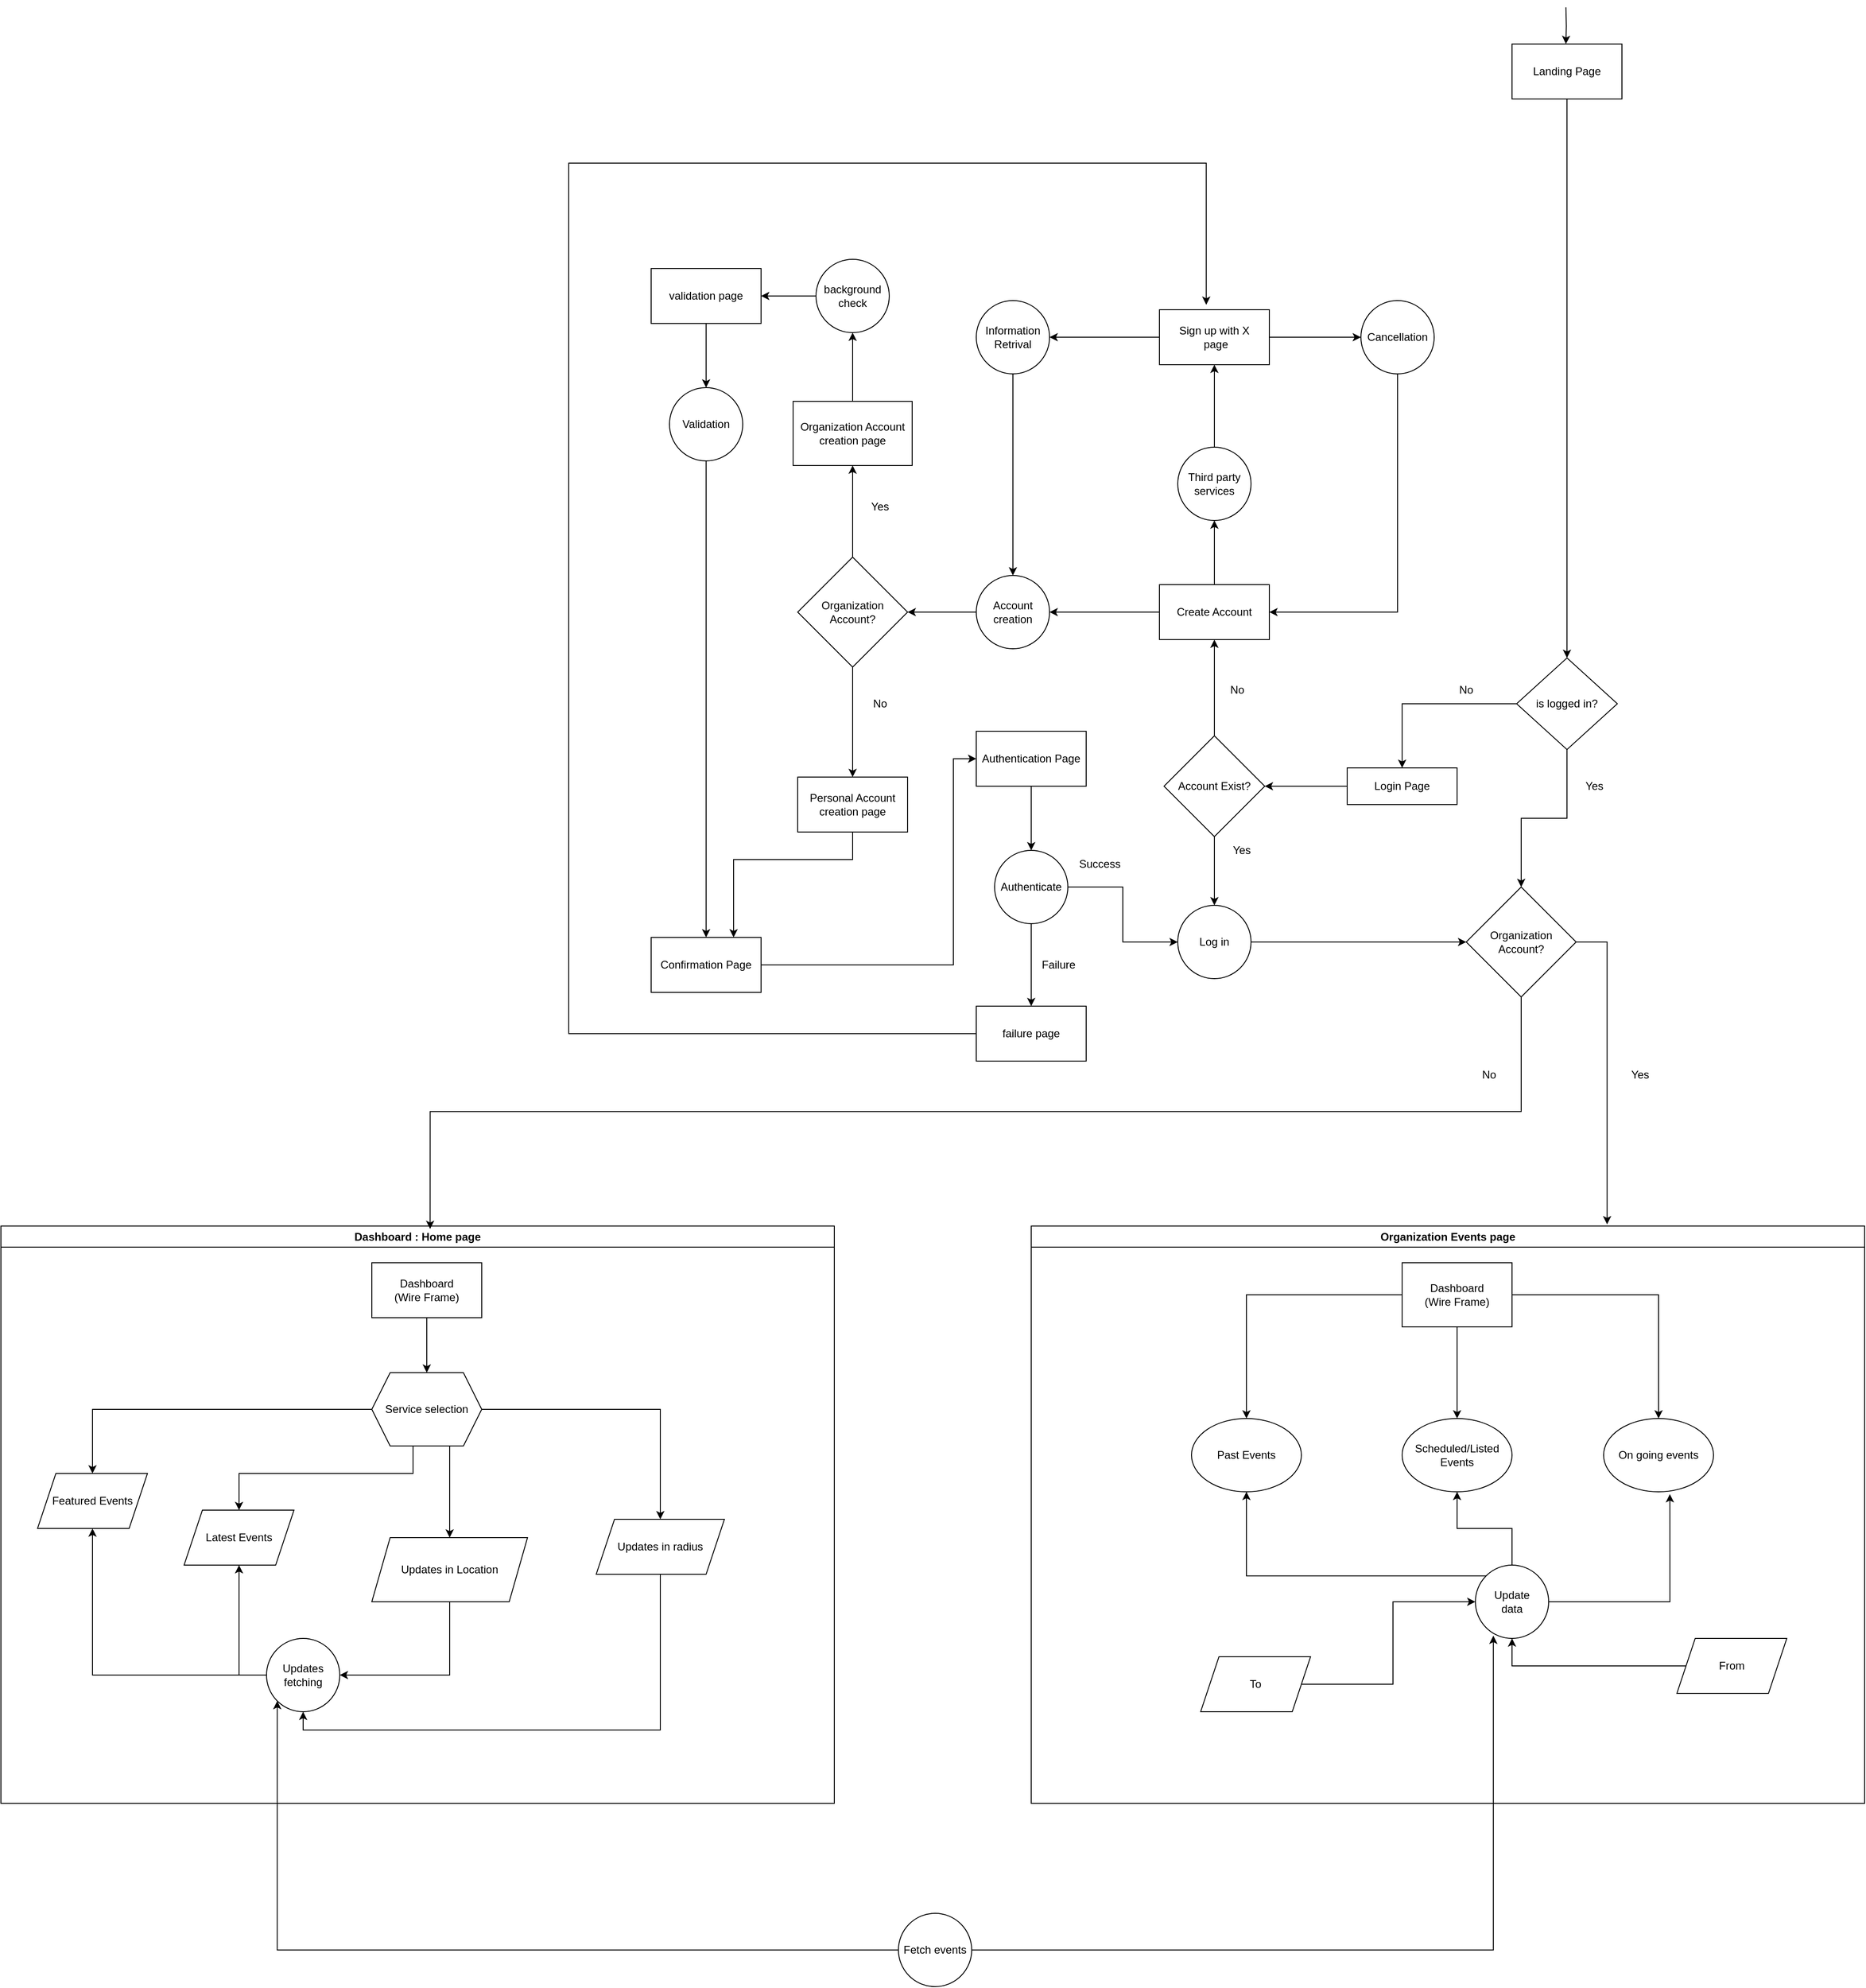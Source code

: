 <mxfile version="21.6.8" type="device">
  <diagram id="C5RBs43oDa-KdzZeNtuy" name="Page-1">
    <mxGraphModel dx="3754" dy="2411" grid="1" gridSize="10" guides="1" tooltips="1" connect="1" arrows="1" fold="1" page="1" pageScale="1" pageWidth="827" pageHeight="1169" background="none" math="0" shadow="0">
      <root>
        <mxCell id="WIyWlLk6GJQsqaUBKTNV-0" />
        <mxCell id="WIyWlLk6GJQsqaUBKTNV-1" parent="WIyWlLk6GJQsqaUBKTNV-0" />
        <mxCell id="6TVAX0fbJn5HLJftzAtB-53" style="edgeStyle=orthogonalEdgeStyle;rounded=0;orthogonalLoop=1;jettySize=auto;html=1;" parent="WIyWlLk6GJQsqaUBKTNV-1" source="6TVAX0fbJn5HLJftzAtB-0" target="6TVAX0fbJn5HLJftzAtB-1" edge="1">
          <mxGeometry relative="1" as="geometry" />
        </mxCell>
        <mxCell id="6TVAX0fbJn5HLJftzAtB-0" value="Landing Page" style="rounded=0;whiteSpace=wrap;html=1;" parent="WIyWlLk6GJQsqaUBKTNV-1" vertex="1">
          <mxGeometry x="350" y="-510" width="120" height="60" as="geometry" />
        </mxCell>
        <mxCell id="6TVAX0fbJn5HLJftzAtB-4" value="" style="edgeStyle=orthogonalEdgeStyle;rounded=0;orthogonalLoop=1;jettySize=auto;html=1;" parent="WIyWlLk6GJQsqaUBKTNV-1" source="6TVAX0fbJn5HLJftzAtB-1" target="6TVAX0fbJn5HLJftzAtB-3" edge="1">
          <mxGeometry relative="1" as="geometry" />
        </mxCell>
        <mxCell id="6TVAX0fbJn5HLJftzAtB-130" style="edgeStyle=orthogonalEdgeStyle;rounded=0;orthogonalLoop=1;jettySize=auto;html=1;exitX=0.5;exitY=1;exitDx=0;exitDy=0;entryX=0.5;entryY=0;entryDx=0;entryDy=0;" parent="WIyWlLk6GJQsqaUBKTNV-1" source="6TVAX0fbJn5HLJftzAtB-1" target="6TVAX0fbJn5HLJftzAtB-128" edge="1">
          <mxGeometry relative="1" as="geometry" />
        </mxCell>
        <mxCell id="6TVAX0fbJn5HLJftzAtB-1" value="is logged in?" style="rhombus;whiteSpace=wrap;html=1;rounded=0;" parent="WIyWlLk6GJQsqaUBKTNV-1" vertex="1">
          <mxGeometry x="355" y="160" width="110" height="100" as="geometry" />
        </mxCell>
        <mxCell id="6TVAX0fbJn5HLJftzAtB-6" value="" style="edgeStyle=orthogonalEdgeStyle;rounded=0;orthogonalLoop=1;jettySize=auto;html=1;" parent="WIyWlLk6GJQsqaUBKTNV-1" source="6TVAX0fbJn5HLJftzAtB-3" target="6TVAX0fbJn5HLJftzAtB-5" edge="1">
          <mxGeometry relative="1" as="geometry" />
        </mxCell>
        <mxCell id="6TVAX0fbJn5HLJftzAtB-3" value="Login Page" style="whiteSpace=wrap;html=1;rounded=0;" parent="WIyWlLk6GJQsqaUBKTNV-1" vertex="1">
          <mxGeometry x="170" y="280" width="120" height="40" as="geometry" />
        </mxCell>
        <mxCell id="6TVAX0fbJn5HLJftzAtB-10" value="" style="edgeStyle=orthogonalEdgeStyle;rounded=0;orthogonalLoop=1;jettySize=auto;html=1;" parent="WIyWlLk6GJQsqaUBKTNV-1" source="6TVAX0fbJn5HLJftzAtB-5" target="6TVAX0fbJn5HLJftzAtB-9" edge="1">
          <mxGeometry relative="1" as="geometry" />
        </mxCell>
        <mxCell id="6TVAX0fbJn5HLJftzAtB-18" value="" style="edgeStyle=orthogonalEdgeStyle;rounded=0;orthogonalLoop=1;jettySize=auto;html=1;" parent="WIyWlLk6GJQsqaUBKTNV-1" source="6TVAX0fbJn5HLJftzAtB-5" target="6TVAX0fbJn5HLJftzAtB-17" edge="1">
          <mxGeometry relative="1" as="geometry" />
        </mxCell>
        <mxCell id="6TVAX0fbJn5HLJftzAtB-5" value="Account Exist?" style="rhombus;whiteSpace=wrap;html=1;rounded=0;" parent="WIyWlLk6GJQsqaUBKTNV-1" vertex="1">
          <mxGeometry x="-30" y="245" width="110" height="110" as="geometry" />
        </mxCell>
        <mxCell id="6TVAX0fbJn5HLJftzAtB-129" value="" style="edgeStyle=orthogonalEdgeStyle;rounded=0;orthogonalLoop=1;jettySize=auto;html=1;entryX=0;entryY=0.5;entryDx=0;entryDy=0;" parent="WIyWlLk6GJQsqaUBKTNV-1" source="6TVAX0fbJn5HLJftzAtB-9" target="6TVAX0fbJn5HLJftzAtB-128" edge="1">
          <mxGeometry relative="1" as="geometry">
            <Array as="points" />
          </mxGeometry>
        </mxCell>
        <mxCell id="6TVAX0fbJn5HLJftzAtB-9" value="Log in" style="ellipse;whiteSpace=wrap;html=1;rounded=0;" parent="WIyWlLk6GJQsqaUBKTNV-1" vertex="1">
          <mxGeometry x="-15" y="430" width="80" height="80" as="geometry" />
        </mxCell>
        <mxCell id="6TVAX0fbJn5HLJftzAtB-13" value="No" style="text;html=1;strokeColor=none;fillColor=none;align=center;verticalAlign=middle;whiteSpace=wrap;rounded=0;" parent="WIyWlLk6GJQsqaUBKTNV-1" vertex="1">
          <mxGeometry x="270" y="180" width="60" height="30" as="geometry" />
        </mxCell>
        <mxCell id="6TVAX0fbJn5HLJftzAtB-14" value="" style="edgeStyle=orthogonalEdgeStyle;rounded=0;orthogonalLoop=1;jettySize=auto;html=1;" parent="WIyWlLk6GJQsqaUBKTNV-1" edge="1">
          <mxGeometry relative="1" as="geometry">
            <mxPoint x="408.82" y="-550" as="sourcePoint" />
            <mxPoint x="408.82" y="-510" as="targetPoint" />
          </mxGeometry>
        </mxCell>
        <mxCell id="6TVAX0fbJn5HLJftzAtB-15" value="No" style="text;html=1;strokeColor=none;fillColor=none;align=center;verticalAlign=middle;whiteSpace=wrap;rounded=0;" parent="WIyWlLk6GJQsqaUBKTNV-1" vertex="1">
          <mxGeometry x="20" y="180" width="60" height="30" as="geometry" />
        </mxCell>
        <mxCell id="6TVAX0fbJn5HLJftzAtB-20" value="" style="edgeStyle=orthogonalEdgeStyle;rounded=0;orthogonalLoop=1;jettySize=auto;html=1;" parent="WIyWlLk6GJQsqaUBKTNV-1" source="6TVAX0fbJn5HLJftzAtB-17" target="6TVAX0fbJn5HLJftzAtB-19" edge="1">
          <mxGeometry relative="1" as="geometry" />
        </mxCell>
        <mxCell id="6TVAX0fbJn5HLJftzAtB-27" value="" style="edgeStyle=orthogonalEdgeStyle;rounded=0;orthogonalLoop=1;jettySize=auto;html=1;" parent="WIyWlLk6GJQsqaUBKTNV-1" source="6TVAX0fbJn5HLJftzAtB-17" target="6TVAX0fbJn5HLJftzAtB-26" edge="1">
          <mxGeometry relative="1" as="geometry" />
        </mxCell>
        <mxCell id="6TVAX0fbJn5HLJftzAtB-17" value="Create Account" style="whiteSpace=wrap;html=1;rounded=0;" parent="WIyWlLk6GJQsqaUBKTNV-1" vertex="1">
          <mxGeometry x="-35" y="80" width="120" height="60" as="geometry" />
        </mxCell>
        <mxCell id="6TVAX0fbJn5HLJftzAtB-93" value="" style="edgeStyle=orthogonalEdgeStyle;rounded=0;orthogonalLoop=1;jettySize=auto;html=1;" parent="WIyWlLk6GJQsqaUBKTNV-1" source="6TVAX0fbJn5HLJftzAtB-19" target="6TVAX0fbJn5HLJftzAtB-92" edge="1">
          <mxGeometry relative="1" as="geometry" />
        </mxCell>
        <mxCell id="6TVAX0fbJn5HLJftzAtB-19" value="Account creation" style="ellipse;whiteSpace=wrap;html=1;rounded=0;" parent="WIyWlLk6GJQsqaUBKTNV-1" vertex="1">
          <mxGeometry x="-235" y="70" width="80" height="80" as="geometry" />
        </mxCell>
        <mxCell id="6TVAX0fbJn5HLJftzAtB-24" value="" style="edgeStyle=orthogonalEdgeStyle;rounded=0;orthogonalLoop=1;jettySize=auto;html=1;" parent="WIyWlLk6GJQsqaUBKTNV-1" source="6TVAX0fbJn5HLJftzAtB-21" target="6TVAX0fbJn5HLJftzAtB-23" edge="1">
          <mxGeometry relative="1" as="geometry" />
        </mxCell>
        <mxCell id="6TVAX0fbJn5HLJftzAtB-21" value="Authentication Page" style="whiteSpace=wrap;html=1;rounded=0;" parent="WIyWlLk6GJQsqaUBKTNV-1" vertex="1">
          <mxGeometry x="-235" y="240" width="120" height="60" as="geometry" />
        </mxCell>
        <mxCell id="6TVAX0fbJn5HLJftzAtB-25" style="edgeStyle=orthogonalEdgeStyle;rounded=0;orthogonalLoop=1;jettySize=auto;html=1;exitX=1;exitY=0.5;exitDx=0;exitDy=0;" parent="WIyWlLk6GJQsqaUBKTNV-1" source="6TVAX0fbJn5HLJftzAtB-23" target="6TVAX0fbJn5HLJftzAtB-9" edge="1">
          <mxGeometry relative="1" as="geometry" />
        </mxCell>
        <mxCell id="6TVAX0fbJn5HLJftzAtB-35" value="" style="edgeStyle=orthogonalEdgeStyle;rounded=0;orthogonalLoop=1;jettySize=auto;html=1;" parent="WIyWlLk6GJQsqaUBKTNV-1" source="6TVAX0fbJn5HLJftzAtB-23" target="6TVAX0fbJn5HLJftzAtB-34" edge="1">
          <mxGeometry relative="1" as="geometry" />
        </mxCell>
        <mxCell id="6TVAX0fbJn5HLJftzAtB-23" value="Authenticate" style="ellipse;whiteSpace=wrap;html=1;rounded=0;" parent="WIyWlLk6GJQsqaUBKTNV-1" vertex="1">
          <mxGeometry x="-215" y="370" width="80" height="80" as="geometry" />
        </mxCell>
        <mxCell id="6TVAX0fbJn5HLJftzAtB-29" value="" style="edgeStyle=orthogonalEdgeStyle;rounded=0;orthogonalLoop=1;jettySize=auto;html=1;" parent="WIyWlLk6GJQsqaUBKTNV-1" source="6TVAX0fbJn5HLJftzAtB-26" target="6TVAX0fbJn5HLJftzAtB-28" edge="1">
          <mxGeometry relative="1" as="geometry" />
        </mxCell>
        <mxCell id="6TVAX0fbJn5HLJftzAtB-26" value="Third party services" style="ellipse;whiteSpace=wrap;html=1;rounded=0;" parent="WIyWlLk6GJQsqaUBKTNV-1" vertex="1">
          <mxGeometry x="-15" y="-70" width="80" height="80" as="geometry" />
        </mxCell>
        <mxCell id="6TVAX0fbJn5HLJftzAtB-31" value="" style="edgeStyle=orthogonalEdgeStyle;rounded=0;orthogonalLoop=1;jettySize=auto;html=1;" parent="WIyWlLk6GJQsqaUBKTNV-1" source="6TVAX0fbJn5HLJftzAtB-28" target="6TVAX0fbJn5HLJftzAtB-30" edge="1">
          <mxGeometry relative="1" as="geometry" />
        </mxCell>
        <mxCell id="6TVAX0fbJn5HLJftzAtB-39" style="edgeStyle=orthogonalEdgeStyle;rounded=0;orthogonalLoop=1;jettySize=auto;html=1;exitX=0.5;exitY=0;exitDx=0;exitDy=0;entryX=0.5;entryY=0;entryDx=0;entryDy=0;" parent="WIyWlLk6GJQsqaUBKTNV-1" source="6TVAX0fbJn5HLJftzAtB-28" target="6TVAX0fbJn5HLJftzAtB-28" edge="1">
          <mxGeometry relative="1" as="geometry">
            <mxPoint x="25.059" y="-280" as="targetPoint" />
          </mxGeometry>
        </mxCell>
        <mxCell id="6TVAX0fbJn5HLJftzAtB-41" value="" style="edgeStyle=orthogonalEdgeStyle;rounded=0;orthogonalLoop=1;jettySize=auto;html=1;" parent="WIyWlLk6GJQsqaUBKTNV-1" source="6TVAX0fbJn5HLJftzAtB-28" target="6TVAX0fbJn5HLJftzAtB-40" edge="1">
          <mxGeometry relative="1" as="geometry" />
        </mxCell>
        <mxCell id="6TVAX0fbJn5HLJftzAtB-28" value="Sign up with X&lt;br&gt;&amp;nbsp;page" style="whiteSpace=wrap;html=1;rounded=0;" parent="WIyWlLk6GJQsqaUBKTNV-1" vertex="1">
          <mxGeometry x="-35" y="-220" width="120" height="60" as="geometry" />
        </mxCell>
        <mxCell id="6TVAX0fbJn5HLJftzAtB-32" style="edgeStyle=orthogonalEdgeStyle;rounded=0;orthogonalLoop=1;jettySize=auto;html=1;entryX=0.5;entryY=0;entryDx=0;entryDy=0;" parent="WIyWlLk6GJQsqaUBKTNV-1" source="6TVAX0fbJn5HLJftzAtB-30" target="6TVAX0fbJn5HLJftzAtB-19" edge="1">
          <mxGeometry relative="1" as="geometry" />
        </mxCell>
        <mxCell id="6TVAX0fbJn5HLJftzAtB-30" value="Information&lt;br&gt;Retrival" style="ellipse;whiteSpace=wrap;html=1;rounded=0;" parent="WIyWlLk6GJQsqaUBKTNV-1" vertex="1">
          <mxGeometry x="-235" y="-230" width="80" height="80" as="geometry" />
        </mxCell>
        <mxCell id="6TVAX0fbJn5HLJftzAtB-33" value="Success" style="text;html=1;strokeColor=none;fillColor=none;align=center;verticalAlign=middle;whiteSpace=wrap;rounded=0;" parent="WIyWlLk6GJQsqaUBKTNV-1" vertex="1">
          <mxGeometry x="-130" y="370" width="60" height="30" as="geometry" />
        </mxCell>
        <mxCell id="6TVAX0fbJn5HLJftzAtB-36" style="edgeStyle=orthogonalEdgeStyle;rounded=0;orthogonalLoop=1;jettySize=auto;html=1;entryX=0.426;entryY=-0.09;entryDx=0;entryDy=0;entryPerimeter=0;" parent="WIyWlLk6GJQsqaUBKTNV-1" source="6TVAX0fbJn5HLJftzAtB-34" target="6TVAX0fbJn5HLJftzAtB-28" edge="1">
          <mxGeometry relative="1" as="geometry">
            <mxPoint x="30" y="-300" as="targetPoint" />
            <Array as="points">
              <mxPoint x="-680" y="570" />
              <mxPoint x="-680" y="-380" />
              <mxPoint x="16" y="-380" />
            </Array>
          </mxGeometry>
        </mxCell>
        <mxCell id="6TVAX0fbJn5HLJftzAtB-34" value="failure page" style="whiteSpace=wrap;html=1;rounded=0;" parent="WIyWlLk6GJQsqaUBKTNV-1" vertex="1">
          <mxGeometry x="-235" y="540" width="120" height="60" as="geometry" />
        </mxCell>
        <mxCell id="6TVAX0fbJn5HLJftzAtB-42" style="edgeStyle=orthogonalEdgeStyle;rounded=0;orthogonalLoop=1;jettySize=auto;html=1;entryX=1;entryY=0.5;entryDx=0;entryDy=0;" parent="WIyWlLk6GJQsqaUBKTNV-1" source="6TVAX0fbJn5HLJftzAtB-40" target="6TVAX0fbJn5HLJftzAtB-17" edge="1">
          <mxGeometry relative="1" as="geometry">
            <Array as="points">
              <mxPoint x="225" y="110" />
            </Array>
          </mxGeometry>
        </mxCell>
        <mxCell id="6TVAX0fbJn5HLJftzAtB-40" value="Cancellation" style="ellipse;whiteSpace=wrap;html=1;rounded=0;" parent="WIyWlLk6GJQsqaUBKTNV-1" vertex="1">
          <mxGeometry x="185" y="-230" width="80" height="80" as="geometry" />
        </mxCell>
        <mxCell id="6TVAX0fbJn5HLJftzAtB-43" value="Failure" style="text;html=1;strokeColor=none;fillColor=none;align=center;verticalAlign=middle;whiteSpace=wrap;rounded=0;" parent="WIyWlLk6GJQsqaUBKTNV-1" vertex="1">
          <mxGeometry x="-175" y="480" width="60" height="30" as="geometry" />
        </mxCell>
        <mxCell id="6TVAX0fbJn5HLJftzAtB-46" value="Yes" style="text;html=1;strokeColor=none;fillColor=none;align=center;verticalAlign=middle;whiteSpace=wrap;rounded=0;" parent="WIyWlLk6GJQsqaUBKTNV-1" vertex="1">
          <mxGeometry x="410" y="285" width="60" height="30" as="geometry" />
        </mxCell>
        <mxCell id="6TVAX0fbJn5HLJftzAtB-47" value="Yes" style="text;html=1;strokeColor=none;fillColor=none;align=center;verticalAlign=middle;whiteSpace=wrap;rounded=0;" parent="WIyWlLk6GJQsqaUBKTNV-1" vertex="1">
          <mxGeometry x="25" y="355" width="60" height="30" as="geometry" />
        </mxCell>
        <mxCell id="6TVAX0fbJn5HLJftzAtB-63" value="Dashboard : Home page" style="swimlane;whiteSpace=wrap;html=1;" parent="WIyWlLk6GJQsqaUBKTNV-1" vertex="1">
          <mxGeometry x="-1300" y="780" width="910" height="630" as="geometry" />
        </mxCell>
        <mxCell id="6TVAX0fbJn5HLJftzAtB-55" value="" style="edgeStyle=orthogonalEdgeStyle;rounded=0;orthogonalLoop=1;jettySize=auto;html=1;entryX=0.5;entryY=0;entryDx=0;entryDy=0;" parent="6TVAX0fbJn5HLJftzAtB-63" source="6TVAX0fbJn5HLJftzAtB-11" target="6TVAX0fbJn5HLJftzAtB-56" edge="1">
          <mxGeometry relative="1" as="geometry">
            <mxPoint x="465" y="140" as="targetPoint" />
          </mxGeometry>
        </mxCell>
        <mxCell id="6TVAX0fbJn5HLJftzAtB-59" style="edgeStyle=orthogonalEdgeStyle;rounded=0;orthogonalLoop=1;jettySize=auto;html=1;exitX=0.375;exitY=1;exitDx=0;exitDy=0;entryX=0.5;entryY=0;entryDx=0;entryDy=0;" parent="6TVAX0fbJn5HLJftzAtB-63" source="6TVAX0fbJn5HLJftzAtB-56" target="6TVAX0fbJn5HLJftzAtB-64" edge="1">
          <mxGeometry relative="1" as="geometry">
            <mxPoint x="260" y="320" as="targetPoint" />
            <Array as="points">
              <mxPoint x="450" y="270" />
              <mxPoint x="260" y="270" />
            </Array>
          </mxGeometry>
        </mxCell>
        <mxCell id="6TVAX0fbJn5HLJftzAtB-60" style="edgeStyle=orthogonalEdgeStyle;rounded=0;orthogonalLoop=1;jettySize=auto;html=1;exitX=0.625;exitY=1;exitDx=0;exitDy=0;entryX=0.5;entryY=0;entryDx=0;entryDy=0;" parent="6TVAX0fbJn5HLJftzAtB-63" source="6TVAX0fbJn5HLJftzAtB-56" target="6TVAX0fbJn5HLJftzAtB-65" edge="1">
          <mxGeometry relative="1" as="geometry">
            <mxPoint x="580" y="320" as="targetPoint" />
            <Array as="points">
              <mxPoint x="490" y="240" />
            </Array>
          </mxGeometry>
        </mxCell>
        <mxCell id="6TVAX0fbJn5HLJftzAtB-61" style="edgeStyle=orthogonalEdgeStyle;rounded=0;orthogonalLoop=1;jettySize=auto;html=1;exitX=1;exitY=0.5;exitDx=0;exitDy=0;entryX=0.5;entryY=0;entryDx=0;entryDy=0;" parent="6TVAX0fbJn5HLJftzAtB-63" source="6TVAX0fbJn5HLJftzAtB-56" target="6TVAX0fbJn5HLJftzAtB-66" edge="1">
          <mxGeometry relative="1" as="geometry">
            <mxPoint x="680" y="290" as="targetPoint" />
          </mxGeometry>
        </mxCell>
        <mxCell id="6TVAX0fbJn5HLJftzAtB-56" value="Service selection" style="shape=hexagon;perimeter=hexagonPerimeter2;whiteSpace=wrap;html=1;fixedSize=1;" parent="6TVAX0fbJn5HLJftzAtB-63" vertex="1">
          <mxGeometry x="405" y="160" width="120" height="80" as="geometry" />
        </mxCell>
        <mxCell id="6TVAX0fbJn5HLJftzAtB-62" value="Featured Events" style="shape=parallelogram;perimeter=parallelogramPerimeter;whiteSpace=wrap;html=1;fixedSize=1;" parent="6TVAX0fbJn5HLJftzAtB-63" vertex="1">
          <mxGeometry x="40" y="270" width="120" height="60" as="geometry" />
        </mxCell>
        <mxCell id="6TVAX0fbJn5HLJftzAtB-58" style="edgeStyle=orthogonalEdgeStyle;rounded=0;orthogonalLoop=1;jettySize=auto;html=1;" parent="6TVAX0fbJn5HLJftzAtB-63" source="6TVAX0fbJn5HLJftzAtB-56" target="6TVAX0fbJn5HLJftzAtB-62" edge="1">
          <mxGeometry relative="1" as="geometry">
            <mxPoint x="180" y="270" as="targetPoint" />
          </mxGeometry>
        </mxCell>
        <mxCell id="6TVAX0fbJn5HLJftzAtB-11" value="Dashboard&lt;br&gt;(Wire Frame)" style="whiteSpace=wrap;html=1;rounded=0;" parent="6TVAX0fbJn5HLJftzAtB-63" vertex="1">
          <mxGeometry x="405" y="40" width="120" height="60" as="geometry" />
        </mxCell>
        <mxCell id="6TVAX0fbJn5HLJftzAtB-64" value="Latest Events" style="shape=parallelogram;perimeter=parallelogramPerimeter;whiteSpace=wrap;html=1;fixedSize=1;" parent="6TVAX0fbJn5HLJftzAtB-63" vertex="1">
          <mxGeometry x="200" y="310" width="120" height="60" as="geometry" />
        </mxCell>
        <mxCell id="6TVAX0fbJn5HLJftzAtB-70" style="edgeStyle=orthogonalEdgeStyle;rounded=0;orthogonalLoop=1;jettySize=auto;html=1;exitX=0.5;exitY=1;exitDx=0;exitDy=0;entryX=1;entryY=0.5;entryDx=0;entryDy=0;" parent="6TVAX0fbJn5HLJftzAtB-63" source="6TVAX0fbJn5HLJftzAtB-65" target="6TVAX0fbJn5HLJftzAtB-69" edge="1">
          <mxGeometry relative="1" as="geometry" />
        </mxCell>
        <mxCell id="6TVAX0fbJn5HLJftzAtB-65" value="Updates in Location" style="shape=parallelogram;perimeter=parallelogramPerimeter;whiteSpace=wrap;html=1;fixedSize=1;" parent="6TVAX0fbJn5HLJftzAtB-63" vertex="1">
          <mxGeometry x="405" y="340" width="170" height="70" as="geometry" />
        </mxCell>
        <mxCell id="6TVAX0fbJn5HLJftzAtB-73" style="edgeStyle=orthogonalEdgeStyle;rounded=0;orthogonalLoop=1;jettySize=auto;html=1;exitX=0.5;exitY=1;exitDx=0;exitDy=0;entryX=0.5;entryY=1;entryDx=0;entryDy=0;" parent="6TVAX0fbJn5HLJftzAtB-63" source="6TVAX0fbJn5HLJftzAtB-66" target="6TVAX0fbJn5HLJftzAtB-69" edge="1">
          <mxGeometry relative="1" as="geometry" />
        </mxCell>
        <mxCell id="6TVAX0fbJn5HLJftzAtB-66" value="Updates in radius" style="shape=parallelogram;perimeter=parallelogramPerimeter;whiteSpace=wrap;html=1;fixedSize=1;" parent="6TVAX0fbJn5HLJftzAtB-63" vertex="1">
          <mxGeometry x="650" y="320" width="140" height="60" as="geometry" />
        </mxCell>
        <mxCell id="6TVAX0fbJn5HLJftzAtB-71" style="edgeStyle=orthogonalEdgeStyle;rounded=0;orthogonalLoop=1;jettySize=auto;html=1;exitX=0;exitY=0.5;exitDx=0;exitDy=0;entryX=0.5;entryY=1;entryDx=0;entryDy=0;" parent="6TVAX0fbJn5HLJftzAtB-63" source="6TVAX0fbJn5HLJftzAtB-69" target="6TVAX0fbJn5HLJftzAtB-62" edge="1">
          <mxGeometry relative="1" as="geometry" />
        </mxCell>
        <mxCell id="6TVAX0fbJn5HLJftzAtB-72" style="edgeStyle=orthogonalEdgeStyle;rounded=0;orthogonalLoop=1;jettySize=auto;html=1;exitX=0.5;exitY=0;exitDx=0;exitDy=0;entryX=0.5;entryY=1;entryDx=0;entryDy=0;" parent="6TVAX0fbJn5HLJftzAtB-63" source="6TVAX0fbJn5HLJftzAtB-69" target="6TVAX0fbJn5HLJftzAtB-64" edge="1">
          <mxGeometry relative="1" as="geometry">
            <Array as="points">
              <mxPoint x="330" y="490" />
              <mxPoint x="260" y="490" />
            </Array>
          </mxGeometry>
        </mxCell>
        <mxCell id="6TVAX0fbJn5HLJftzAtB-69" value="Updates fetching" style="ellipse;whiteSpace=wrap;html=1;aspect=fixed;" parent="6TVAX0fbJn5HLJftzAtB-63" vertex="1">
          <mxGeometry x="290" y="450" width="80" height="80" as="geometry" />
        </mxCell>
        <mxCell id="6TVAX0fbJn5HLJftzAtB-95" value="" style="edgeStyle=orthogonalEdgeStyle;rounded=0;orthogonalLoop=1;jettySize=auto;html=1;" parent="WIyWlLk6GJQsqaUBKTNV-1" source="6TVAX0fbJn5HLJftzAtB-92" target="6TVAX0fbJn5HLJftzAtB-94" edge="1">
          <mxGeometry relative="1" as="geometry" />
        </mxCell>
        <mxCell id="6TVAX0fbJn5HLJftzAtB-108" value="" style="edgeStyle=orthogonalEdgeStyle;rounded=0;orthogonalLoop=1;jettySize=auto;html=1;" parent="WIyWlLk6GJQsqaUBKTNV-1" source="6TVAX0fbJn5HLJftzAtB-92" target="6TVAX0fbJn5HLJftzAtB-107" edge="1">
          <mxGeometry relative="1" as="geometry" />
        </mxCell>
        <mxCell id="6TVAX0fbJn5HLJftzAtB-92" value="Organization Account?" style="rhombus;whiteSpace=wrap;html=1;rounded=0;" parent="WIyWlLk6GJQsqaUBKTNV-1" vertex="1">
          <mxGeometry x="-430" y="50" width="120" height="120" as="geometry" />
        </mxCell>
        <mxCell id="6TVAX0fbJn5HLJftzAtB-98" value="" style="edgeStyle=orthogonalEdgeStyle;rounded=0;orthogonalLoop=1;jettySize=auto;html=1;" parent="WIyWlLk6GJQsqaUBKTNV-1" source="6TVAX0fbJn5HLJftzAtB-94" target="6TVAX0fbJn5HLJftzAtB-97" edge="1">
          <mxGeometry relative="1" as="geometry" />
        </mxCell>
        <mxCell id="6TVAX0fbJn5HLJftzAtB-94" value="Organization Account creation page" style="whiteSpace=wrap;html=1;rounded=0;" parent="WIyWlLk6GJQsqaUBKTNV-1" vertex="1">
          <mxGeometry x="-435" y="-120" width="130" height="70" as="geometry" />
        </mxCell>
        <mxCell id="6TVAX0fbJn5HLJftzAtB-100" value="" style="edgeStyle=orthogonalEdgeStyle;rounded=0;orthogonalLoop=1;jettySize=auto;html=1;" parent="WIyWlLk6GJQsqaUBKTNV-1" source="6TVAX0fbJn5HLJftzAtB-97" target="6TVAX0fbJn5HLJftzAtB-99" edge="1">
          <mxGeometry relative="1" as="geometry" />
        </mxCell>
        <mxCell id="6TVAX0fbJn5HLJftzAtB-97" value="background check" style="ellipse;whiteSpace=wrap;html=1;rounded=0;" parent="WIyWlLk6GJQsqaUBKTNV-1" vertex="1">
          <mxGeometry x="-410" y="-275" width="80" height="80" as="geometry" />
        </mxCell>
        <mxCell id="6TVAX0fbJn5HLJftzAtB-102" value="" style="edgeStyle=orthogonalEdgeStyle;rounded=0;orthogonalLoop=1;jettySize=auto;html=1;" parent="WIyWlLk6GJQsqaUBKTNV-1" source="6TVAX0fbJn5HLJftzAtB-99" target="6TVAX0fbJn5HLJftzAtB-101" edge="1">
          <mxGeometry relative="1" as="geometry" />
        </mxCell>
        <mxCell id="6TVAX0fbJn5HLJftzAtB-99" value="validation page" style="whiteSpace=wrap;html=1;rounded=0;" parent="WIyWlLk6GJQsqaUBKTNV-1" vertex="1">
          <mxGeometry x="-590" y="-265" width="120" height="60" as="geometry" />
        </mxCell>
        <mxCell id="6TVAX0fbJn5HLJftzAtB-105" value="" style="edgeStyle=orthogonalEdgeStyle;rounded=0;orthogonalLoop=1;jettySize=auto;html=1;" parent="WIyWlLk6GJQsqaUBKTNV-1" source="6TVAX0fbJn5HLJftzAtB-101" target="6TVAX0fbJn5HLJftzAtB-104" edge="1">
          <mxGeometry relative="1" as="geometry" />
        </mxCell>
        <mxCell id="6TVAX0fbJn5HLJftzAtB-101" value="Validation" style="ellipse;whiteSpace=wrap;html=1;rounded=0;" parent="WIyWlLk6GJQsqaUBKTNV-1" vertex="1">
          <mxGeometry x="-570" y="-135" width="80" height="80" as="geometry" />
        </mxCell>
        <mxCell id="6TVAX0fbJn5HLJftzAtB-103" value="Yes" style="text;html=1;strokeColor=none;fillColor=none;align=center;verticalAlign=middle;whiteSpace=wrap;rounded=0;" parent="WIyWlLk6GJQsqaUBKTNV-1" vertex="1">
          <mxGeometry x="-370" y="-20" width="60" height="30" as="geometry" />
        </mxCell>
        <mxCell id="6TVAX0fbJn5HLJftzAtB-106" style="edgeStyle=orthogonalEdgeStyle;rounded=0;orthogonalLoop=1;jettySize=auto;html=1;entryX=0;entryY=0.5;entryDx=0;entryDy=0;" parent="WIyWlLk6GJQsqaUBKTNV-1" source="6TVAX0fbJn5HLJftzAtB-104" target="6TVAX0fbJn5HLJftzAtB-21" edge="1">
          <mxGeometry relative="1" as="geometry">
            <Array as="points">
              <mxPoint x="-260" y="495" />
              <mxPoint x="-260" y="270" />
            </Array>
          </mxGeometry>
        </mxCell>
        <mxCell id="6TVAX0fbJn5HLJftzAtB-104" value="Confirmation Page" style="whiteSpace=wrap;html=1;rounded=0;" parent="WIyWlLk6GJQsqaUBKTNV-1" vertex="1">
          <mxGeometry x="-590" y="465" width="120" height="60" as="geometry" />
        </mxCell>
        <mxCell id="6TVAX0fbJn5HLJftzAtB-137" style="edgeStyle=orthogonalEdgeStyle;rounded=0;orthogonalLoop=1;jettySize=auto;html=1;entryX=0.75;entryY=0;entryDx=0;entryDy=0;" parent="WIyWlLk6GJQsqaUBKTNV-1" source="6TVAX0fbJn5HLJftzAtB-107" target="6TVAX0fbJn5HLJftzAtB-104" edge="1">
          <mxGeometry relative="1" as="geometry">
            <Array as="points">
              <mxPoint x="-370" y="380" />
              <mxPoint x="-500" y="380" />
            </Array>
          </mxGeometry>
        </mxCell>
        <mxCell id="6TVAX0fbJn5HLJftzAtB-107" value="Personal Account creation page" style="whiteSpace=wrap;html=1;rounded=0;" parent="WIyWlLk6GJQsqaUBKTNV-1" vertex="1">
          <mxGeometry x="-430" y="290" width="120" height="60" as="geometry" />
        </mxCell>
        <mxCell id="6TVAX0fbJn5HLJftzAtB-110" value="No" style="text;html=1;strokeColor=none;fillColor=none;align=center;verticalAlign=middle;whiteSpace=wrap;rounded=0;" parent="WIyWlLk6GJQsqaUBKTNV-1" vertex="1">
          <mxGeometry x="-370" y="195" width="60" height="30" as="geometry" />
        </mxCell>
        <mxCell id="6TVAX0fbJn5HLJftzAtB-111" value="Organization Events page" style="swimlane;whiteSpace=wrap;html=1;" parent="WIyWlLk6GJQsqaUBKTNV-1" vertex="1">
          <mxGeometry x="-175" y="780" width="910" height="630" as="geometry" />
        </mxCell>
        <mxCell id="6TVAX0fbJn5HLJftzAtB-141" style="edgeStyle=orthogonalEdgeStyle;rounded=0;orthogonalLoop=1;jettySize=auto;html=1;entryX=0.5;entryY=0;entryDx=0;entryDy=0;" parent="6TVAX0fbJn5HLJftzAtB-111" source="6TVAX0fbJn5HLJftzAtB-119" target="6TVAX0fbJn5HLJftzAtB-138" edge="1">
          <mxGeometry relative="1" as="geometry" />
        </mxCell>
        <mxCell id="6TVAX0fbJn5HLJftzAtB-143" style="edgeStyle=orthogonalEdgeStyle;rounded=0;orthogonalLoop=1;jettySize=auto;html=1;" parent="6TVAX0fbJn5HLJftzAtB-111" source="6TVAX0fbJn5HLJftzAtB-119" target="6TVAX0fbJn5HLJftzAtB-139" edge="1">
          <mxGeometry relative="1" as="geometry" />
        </mxCell>
        <mxCell id="6TVAX0fbJn5HLJftzAtB-144" style="edgeStyle=orthogonalEdgeStyle;rounded=0;orthogonalLoop=1;jettySize=auto;html=1;exitX=1;exitY=0.5;exitDx=0;exitDy=0;" parent="6TVAX0fbJn5HLJftzAtB-111" source="6TVAX0fbJn5HLJftzAtB-119" target="6TVAX0fbJn5HLJftzAtB-140" edge="1">
          <mxGeometry relative="1" as="geometry" />
        </mxCell>
        <mxCell id="6TVAX0fbJn5HLJftzAtB-119" value="Dashboard&lt;br&gt;(Wire Frame)" style="whiteSpace=wrap;html=1;rounded=0;" parent="6TVAX0fbJn5HLJftzAtB-111" vertex="1">
          <mxGeometry x="405" y="40" width="120" height="70" as="geometry" />
        </mxCell>
        <mxCell id="6TVAX0fbJn5HLJftzAtB-138" value="Past Events" style="ellipse;whiteSpace=wrap;html=1;" parent="6TVAX0fbJn5HLJftzAtB-111" vertex="1">
          <mxGeometry x="175" y="210" width="120" height="80" as="geometry" />
        </mxCell>
        <mxCell id="6TVAX0fbJn5HLJftzAtB-139" value="Scheduled/Listed Events" style="ellipse;whiteSpace=wrap;html=1;" parent="6TVAX0fbJn5HLJftzAtB-111" vertex="1">
          <mxGeometry x="405" y="210" width="120" height="80" as="geometry" />
        </mxCell>
        <mxCell id="6TVAX0fbJn5HLJftzAtB-140" value="On going events" style="ellipse;whiteSpace=wrap;html=1;" parent="6TVAX0fbJn5HLJftzAtB-111" vertex="1">
          <mxGeometry x="625" y="210" width="120" height="80" as="geometry" />
        </mxCell>
        <mxCell id="rG0EDbp5dYGCMiRSjRll-25" style="edgeStyle=orthogonalEdgeStyle;rounded=0;orthogonalLoop=1;jettySize=auto;html=1;exitX=1;exitY=0.5;exitDx=0;exitDy=0;entryX=0;entryY=0.5;entryDx=0;entryDy=0;" edge="1" parent="6TVAX0fbJn5HLJftzAtB-111" source="rG0EDbp5dYGCMiRSjRll-18" target="rG0EDbp5dYGCMiRSjRll-20">
          <mxGeometry relative="1" as="geometry" />
        </mxCell>
        <mxCell id="rG0EDbp5dYGCMiRSjRll-18" value="To" style="shape=parallelogram;perimeter=parallelogramPerimeter;whiteSpace=wrap;html=1;fixedSize=1;" vertex="1" parent="6TVAX0fbJn5HLJftzAtB-111">
          <mxGeometry x="185" y="470" width="120" height="60" as="geometry" />
        </mxCell>
        <mxCell id="rG0EDbp5dYGCMiRSjRll-26" style="edgeStyle=orthogonalEdgeStyle;rounded=0;orthogonalLoop=1;jettySize=auto;html=1;entryX=0.5;entryY=1;entryDx=0;entryDy=0;" edge="1" parent="6TVAX0fbJn5HLJftzAtB-111" source="rG0EDbp5dYGCMiRSjRll-19" target="rG0EDbp5dYGCMiRSjRll-20">
          <mxGeometry relative="1" as="geometry" />
        </mxCell>
        <mxCell id="rG0EDbp5dYGCMiRSjRll-19" value="From" style="shape=parallelogram;perimeter=parallelogramPerimeter;whiteSpace=wrap;html=1;fixedSize=1;" vertex="1" parent="6TVAX0fbJn5HLJftzAtB-111">
          <mxGeometry x="705" y="450" width="120" height="60" as="geometry" />
        </mxCell>
        <mxCell id="rG0EDbp5dYGCMiRSjRll-23" style="edgeStyle=orthogonalEdgeStyle;rounded=0;orthogonalLoop=1;jettySize=auto;html=1;exitX=0.5;exitY=0;exitDx=0;exitDy=0;entryX=0.5;entryY=1;entryDx=0;entryDy=0;" edge="1" parent="6TVAX0fbJn5HLJftzAtB-111" source="rG0EDbp5dYGCMiRSjRll-20" target="6TVAX0fbJn5HLJftzAtB-139">
          <mxGeometry relative="1" as="geometry" />
        </mxCell>
        <mxCell id="rG0EDbp5dYGCMiRSjRll-24" style="edgeStyle=orthogonalEdgeStyle;rounded=0;orthogonalLoop=1;jettySize=auto;html=1;entryX=0.603;entryY=1.032;entryDx=0;entryDy=0;entryPerimeter=0;" edge="1" parent="6TVAX0fbJn5HLJftzAtB-111" source="rG0EDbp5dYGCMiRSjRll-20" target="6TVAX0fbJn5HLJftzAtB-140">
          <mxGeometry relative="1" as="geometry" />
        </mxCell>
        <mxCell id="rG0EDbp5dYGCMiRSjRll-27" style="edgeStyle=orthogonalEdgeStyle;rounded=0;orthogonalLoop=1;jettySize=auto;html=1;exitX=0;exitY=0;exitDx=0;exitDy=0;entryX=0.5;entryY=1;entryDx=0;entryDy=0;" edge="1" parent="6TVAX0fbJn5HLJftzAtB-111" source="rG0EDbp5dYGCMiRSjRll-20" target="6TVAX0fbJn5HLJftzAtB-138">
          <mxGeometry relative="1" as="geometry" />
        </mxCell>
        <mxCell id="rG0EDbp5dYGCMiRSjRll-20" value="Update&lt;br&gt;data" style="ellipse;whiteSpace=wrap;html=1;aspect=fixed;" vertex="1" parent="6TVAX0fbJn5HLJftzAtB-111">
          <mxGeometry x="485" y="370" width="80" height="80" as="geometry" />
        </mxCell>
        <mxCell id="6TVAX0fbJn5HLJftzAtB-132" style="edgeStyle=orthogonalEdgeStyle;rounded=0;orthogonalLoop=1;jettySize=auto;html=1;exitX=0.5;exitY=1;exitDx=0;exitDy=0;entryX=0.515;entryY=0.005;entryDx=0;entryDy=0;entryPerimeter=0;" parent="WIyWlLk6GJQsqaUBKTNV-1" source="6TVAX0fbJn5HLJftzAtB-128" target="6TVAX0fbJn5HLJftzAtB-63" edge="1">
          <mxGeometry relative="1" as="geometry" />
        </mxCell>
        <mxCell id="6TVAX0fbJn5HLJftzAtB-134" style="edgeStyle=orthogonalEdgeStyle;rounded=0;orthogonalLoop=1;jettySize=auto;html=1;exitX=1;exitY=0.5;exitDx=0;exitDy=0;entryX=0.691;entryY=-0.003;entryDx=0;entryDy=0;entryPerimeter=0;" parent="WIyWlLk6GJQsqaUBKTNV-1" source="6TVAX0fbJn5HLJftzAtB-128" target="6TVAX0fbJn5HLJftzAtB-111" edge="1">
          <mxGeometry relative="1" as="geometry">
            <Array as="points">
              <mxPoint x="454" y="470" />
            </Array>
          </mxGeometry>
        </mxCell>
        <mxCell id="6TVAX0fbJn5HLJftzAtB-128" value="Organization Account?" style="rhombus;whiteSpace=wrap;html=1;rounded=0;" parent="WIyWlLk6GJQsqaUBKTNV-1" vertex="1">
          <mxGeometry x="300" y="410" width="120" height="120" as="geometry" />
        </mxCell>
        <mxCell id="6TVAX0fbJn5HLJftzAtB-135" value="Yes" style="text;html=1;strokeColor=none;fillColor=none;align=center;verticalAlign=middle;whiteSpace=wrap;rounded=0;" parent="WIyWlLk6GJQsqaUBKTNV-1" vertex="1">
          <mxGeometry x="460" y="600" width="60" height="30" as="geometry" />
        </mxCell>
        <mxCell id="6TVAX0fbJn5HLJftzAtB-136" value="No" style="text;html=1;strokeColor=none;fillColor=none;align=center;verticalAlign=middle;whiteSpace=wrap;rounded=0;" parent="WIyWlLk6GJQsqaUBKTNV-1" vertex="1">
          <mxGeometry x="295" y="600" width="60" height="30" as="geometry" />
        </mxCell>
        <mxCell id="rG0EDbp5dYGCMiRSjRll-32" style="edgeStyle=orthogonalEdgeStyle;rounded=0;orthogonalLoop=1;jettySize=auto;html=1;exitX=1;exitY=0.5;exitDx=0;exitDy=0;entryX=0.245;entryY=0.963;entryDx=0;entryDy=0;entryPerimeter=0;" edge="1" parent="WIyWlLk6GJQsqaUBKTNV-1" source="rG0EDbp5dYGCMiRSjRll-29" target="rG0EDbp5dYGCMiRSjRll-20">
          <mxGeometry relative="1" as="geometry" />
        </mxCell>
        <mxCell id="rG0EDbp5dYGCMiRSjRll-33" style="edgeStyle=orthogonalEdgeStyle;rounded=0;orthogonalLoop=1;jettySize=auto;html=1;entryX=0;entryY=1;entryDx=0;entryDy=0;" edge="1" parent="WIyWlLk6GJQsqaUBKTNV-1" source="rG0EDbp5dYGCMiRSjRll-29" target="6TVAX0fbJn5HLJftzAtB-69">
          <mxGeometry relative="1" as="geometry">
            <mxPoint x="-490" y="1570" as="targetPoint" />
          </mxGeometry>
        </mxCell>
        <mxCell id="rG0EDbp5dYGCMiRSjRll-29" value="Fetch events" style="ellipse;whiteSpace=wrap;html=1;aspect=fixed;" vertex="1" parent="WIyWlLk6GJQsqaUBKTNV-1">
          <mxGeometry x="-320" y="1530" width="80" height="80" as="geometry" />
        </mxCell>
      </root>
    </mxGraphModel>
  </diagram>
</mxfile>
